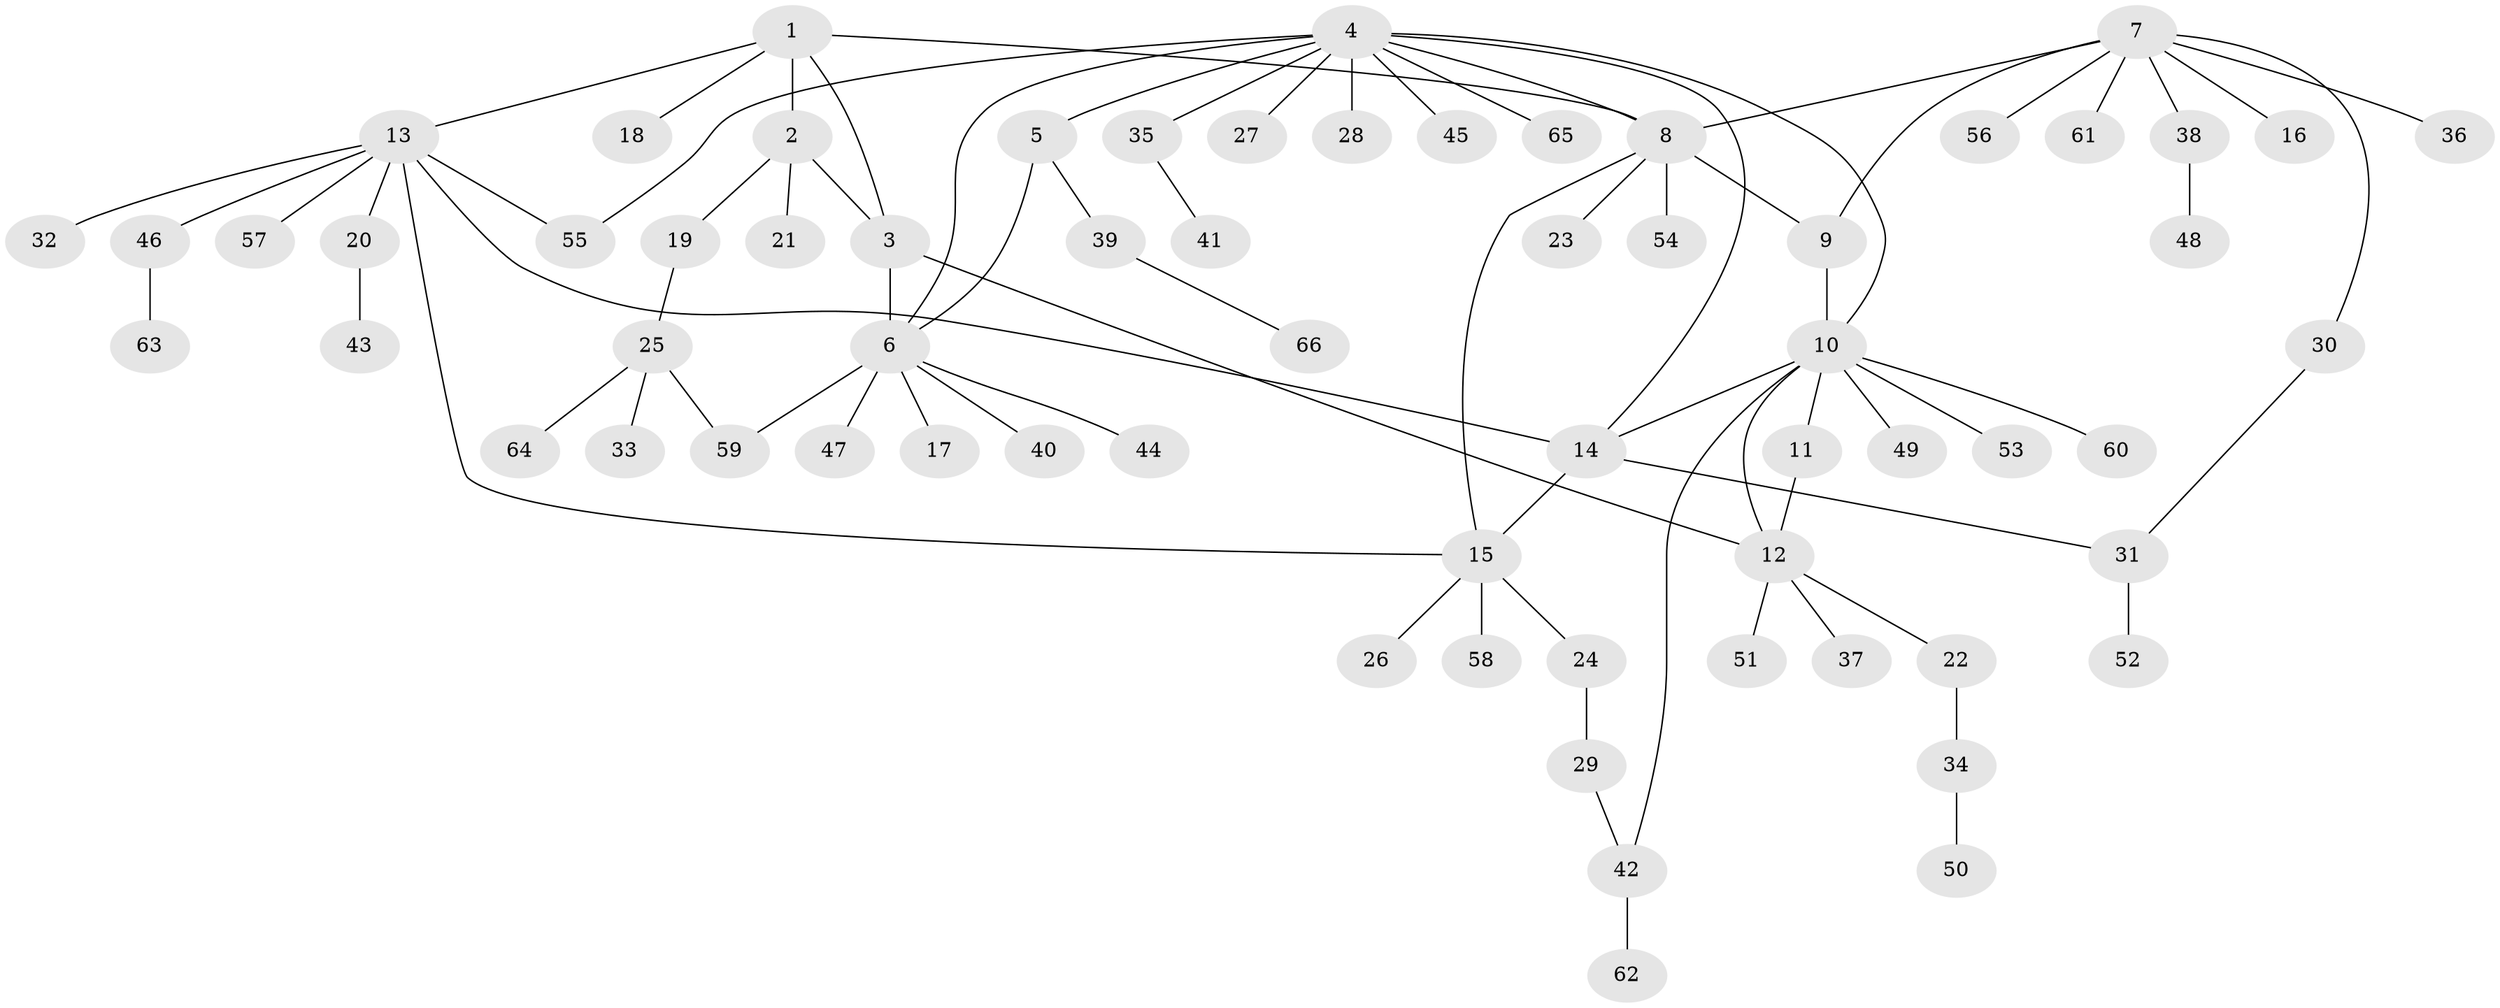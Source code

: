 // Generated by graph-tools (version 1.1) at 2025/26/03/09/25 03:26:44]
// undirected, 66 vertices, 80 edges
graph export_dot {
graph [start="1"]
  node [color=gray90,style=filled];
  1;
  2;
  3;
  4;
  5;
  6;
  7;
  8;
  9;
  10;
  11;
  12;
  13;
  14;
  15;
  16;
  17;
  18;
  19;
  20;
  21;
  22;
  23;
  24;
  25;
  26;
  27;
  28;
  29;
  30;
  31;
  32;
  33;
  34;
  35;
  36;
  37;
  38;
  39;
  40;
  41;
  42;
  43;
  44;
  45;
  46;
  47;
  48;
  49;
  50;
  51;
  52;
  53;
  54;
  55;
  56;
  57;
  58;
  59;
  60;
  61;
  62;
  63;
  64;
  65;
  66;
  1 -- 2;
  1 -- 3;
  1 -- 8;
  1 -- 13;
  1 -- 18;
  2 -- 3;
  2 -- 19;
  2 -- 21;
  3 -- 6;
  3 -- 12;
  4 -- 5;
  4 -- 6;
  4 -- 8;
  4 -- 10;
  4 -- 14;
  4 -- 27;
  4 -- 28;
  4 -- 35;
  4 -- 45;
  4 -- 55;
  4 -- 65;
  5 -- 6;
  5 -- 39;
  6 -- 17;
  6 -- 40;
  6 -- 44;
  6 -- 47;
  6 -- 59;
  7 -- 8;
  7 -- 9;
  7 -- 16;
  7 -- 30;
  7 -- 36;
  7 -- 38;
  7 -- 56;
  7 -- 61;
  8 -- 9;
  8 -- 15;
  8 -- 23;
  8 -- 54;
  9 -- 10;
  10 -- 11;
  10 -- 12;
  10 -- 14;
  10 -- 42;
  10 -- 49;
  10 -- 53;
  10 -- 60;
  11 -- 12;
  12 -- 22;
  12 -- 37;
  12 -- 51;
  13 -- 14;
  13 -- 15;
  13 -- 20;
  13 -- 32;
  13 -- 46;
  13 -- 55;
  13 -- 57;
  14 -- 15;
  14 -- 31;
  15 -- 24;
  15 -- 26;
  15 -- 58;
  19 -- 25;
  20 -- 43;
  22 -- 34;
  24 -- 29;
  25 -- 33;
  25 -- 59;
  25 -- 64;
  29 -- 42;
  30 -- 31;
  31 -- 52;
  34 -- 50;
  35 -- 41;
  38 -- 48;
  39 -- 66;
  42 -- 62;
  46 -- 63;
}
